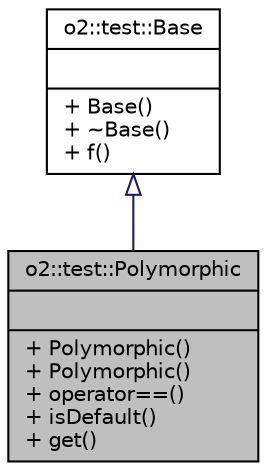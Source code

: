digraph "o2::test::Polymorphic"
{
 // INTERACTIVE_SVG=YES
  bgcolor="transparent";
  edge [fontname="Helvetica",fontsize="10",labelfontname="Helvetica",labelfontsize="10"];
  node [fontname="Helvetica",fontsize="10",shape=record];
  Node1 [label="{o2::test::Polymorphic\n||+ Polymorphic()\l+ Polymorphic()\l+ operator==()\l+ isDefault()\l+ get()\l}",height=0.2,width=0.4,color="black", fillcolor="grey75", style="filled" fontcolor="black"];
  Node2 -> Node1 [dir="back",color="midnightblue",fontsize="10",style="solid",arrowtail="onormal",fontname="Helvetica"];
  Node2 [label="{o2::test::Base\n||+ Base()\l+ ~Base()\l+ f()\l}",height=0.2,width=0.4,color="black",URL="$da/d86/classo2_1_1test_1_1Base.html"];
}
